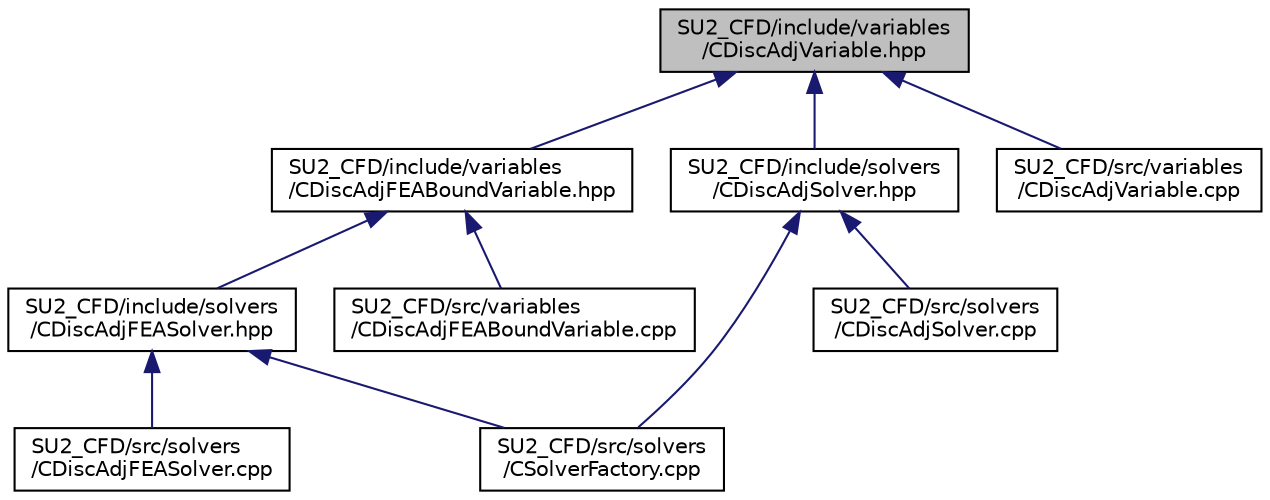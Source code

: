 digraph "SU2_CFD/include/variables/CDiscAdjVariable.hpp"
{
 // LATEX_PDF_SIZE
  edge [fontname="Helvetica",fontsize="10",labelfontname="Helvetica",labelfontsize="10"];
  node [fontname="Helvetica",fontsize="10",shape=record];
  Node1 [label="SU2_CFD/include/variables\l/CDiscAdjVariable.hpp",height=0.2,width=0.4,color="black", fillcolor="grey75", style="filled", fontcolor="black",tooltip="Main class for defining the variables of the adjoint solver."];
  Node1 -> Node2 [dir="back",color="midnightblue",fontsize="10",style="solid",fontname="Helvetica"];
  Node2 [label="SU2_CFD/include/variables\l/CDiscAdjFEABoundVariable.hpp",height=0.2,width=0.4,color="black", fillcolor="white", style="filled",URL="$CDiscAdjFEABoundVariable_8hpp.html",tooltip="Main class for defining the variables of the adjoint FEA solver at the boundary."];
  Node2 -> Node3 [dir="back",color="midnightblue",fontsize="10",style="solid",fontname="Helvetica"];
  Node3 [label="SU2_CFD/include/solvers\l/CDiscAdjFEASolver.hpp",height=0.2,width=0.4,color="black", fillcolor="white", style="filled",URL="$CDiscAdjFEASolver_8hpp.html",tooltip="Headers of the CDiscAdjFEASolver class."];
  Node3 -> Node4 [dir="back",color="midnightblue",fontsize="10",style="solid",fontname="Helvetica"];
  Node4 [label="SU2_CFD/src/solvers\l/CDiscAdjFEASolver.cpp",height=0.2,width=0.4,color="black", fillcolor="white", style="filled",URL="$CDiscAdjFEASolver_8cpp.html",tooltip="Main subroutines for solving adjoint FEM elasticity problems."];
  Node3 -> Node5 [dir="back",color="midnightblue",fontsize="10",style="solid",fontname="Helvetica"];
  Node5 [label="SU2_CFD/src/solvers\l/CSolverFactory.cpp",height=0.2,width=0.4,color="black", fillcolor="white", style="filled",URL="$CSolverFactory_8cpp.html",tooltip="Main subroutines for CSolverFactoryclass."];
  Node2 -> Node6 [dir="back",color="midnightblue",fontsize="10",style="solid",fontname="Helvetica"];
  Node6 [label="SU2_CFD/src/variables\l/CDiscAdjFEABoundVariable.cpp",height=0.2,width=0.4,color="black", fillcolor="white", style="filled",URL="$CDiscAdjFEABoundVariable_8cpp.html",tooltip=" "];
  Node1 -> Node7 [dir="back",color="midnightblue",fontsize="10",style="solid",fontname="Helvetica"];
  Node7 [label="SU2_CFD/include/solvers\l/CDiscAdjSolver.hpp",height=0.2,width=0.4,color="black", fillcolor="white", style="filled",URL="$CDiscAdjSolver_8hpp.html",tooltip="Headers of the CDiscAdjSolver class."];
  Node7 -> Node8 [dir="back",color="midnightblue",fontsize="10",style="solid",fontname="Helvetica"];
  Node8 [label="SU2_CFD/src/solvers\l/CDiscAdjSolver.cpp",height=0.2,width=0.4,color="black", fillcolor="white", style="filled",URL="$CDiscAdjSolver_8cpp.html",tooltip="Main subroutines for solving the discrete adjoint problem."];
  Node7 -> Node5 [dir="back",color="midnightblue",fontsize="10",style="solid",fontname="Helvetica"];
  Node1 -> Node9 [dir="back",color="midnightblue",fontsize="10",style="solid",fontname="Helvetica"];
  Node9 [label="SU2_CFD/src/variables\l/CDiscAdjVariable.cpp",height=0.2,width=0.4,color="black", fillcolor="white", style="filled",URL="$CDiscAdjVariable_8cpp.html",tooltip="Main subroutines for the discrete adjoint variable structure."];
}
